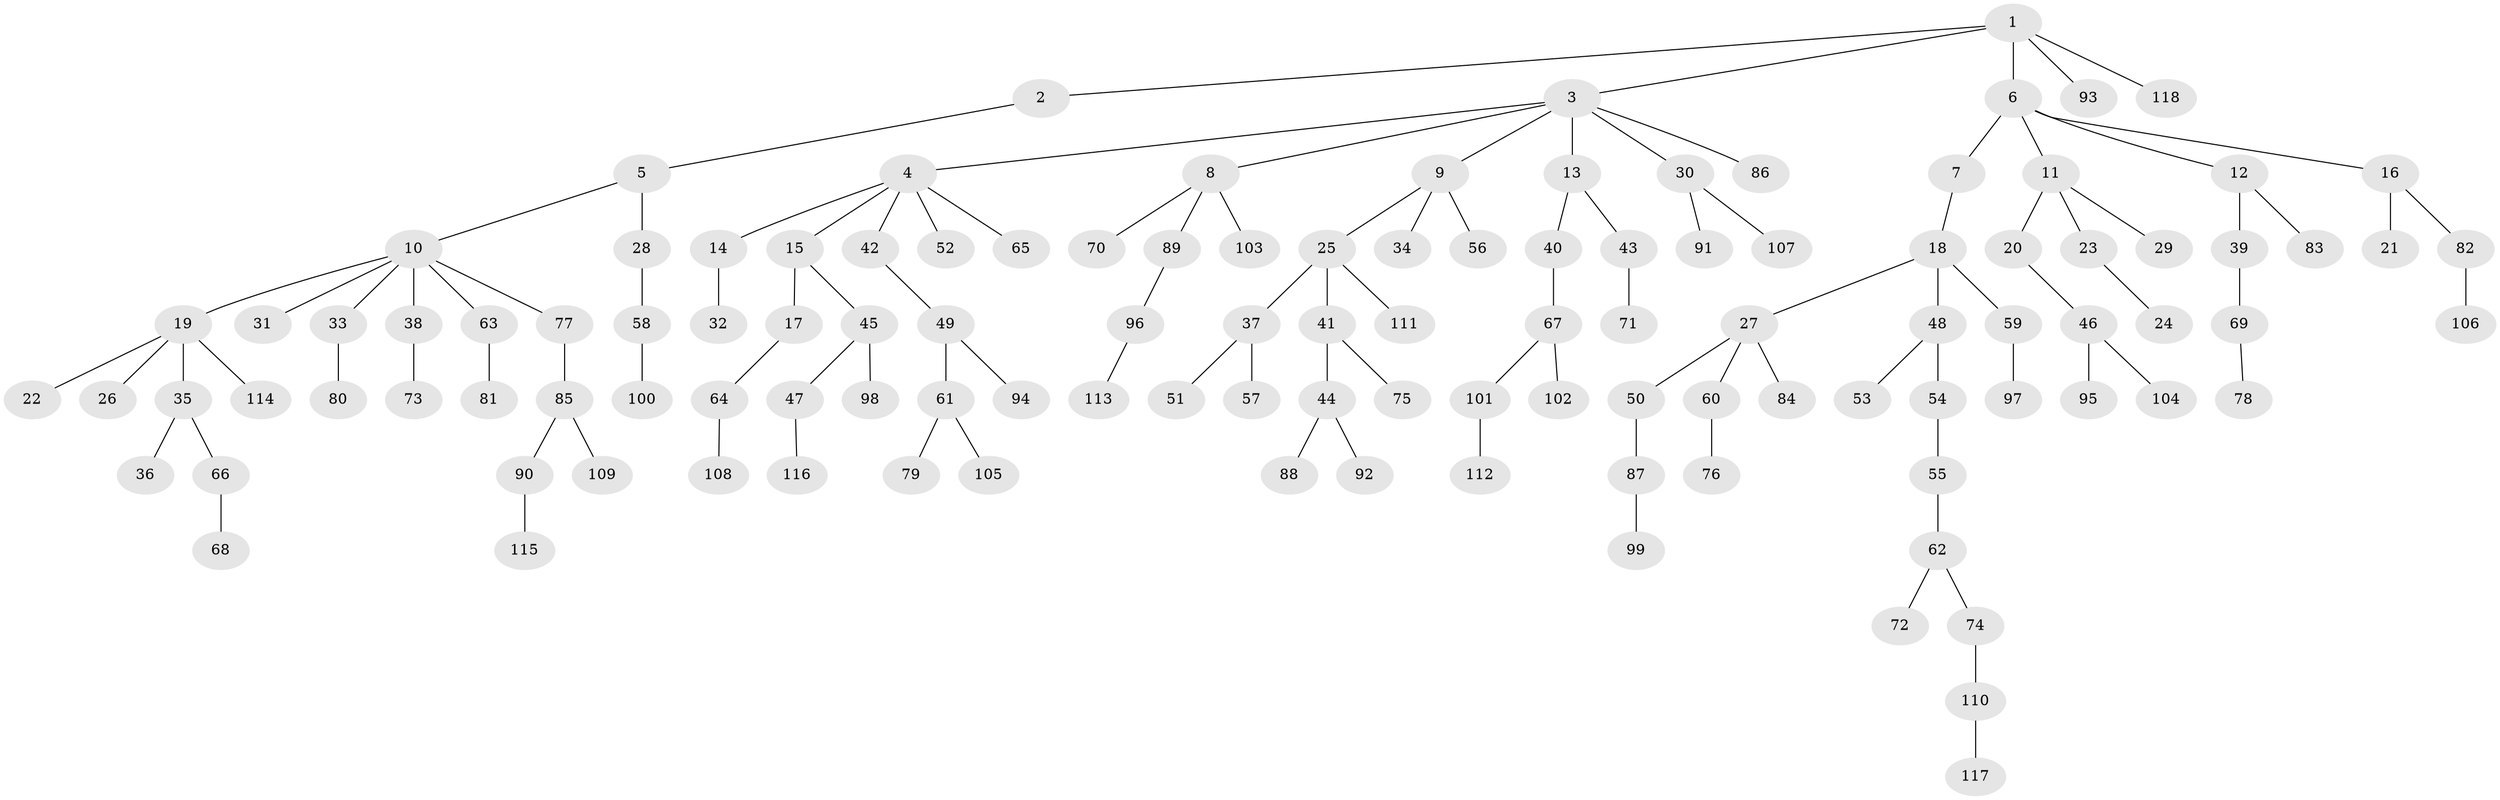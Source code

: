 // coarse degree distribution, {5: 0.03389830508474576, 10: 0.01694915254237288, 3: 0.11864406779661017, 4: 0.05084745762711865, 1: 0.576271186440678, 7: 0.01694915254237288, 2: 0.1864406779661017}
// Generated by graph-tools (version 1.1) at 2025/19/03/04/25 18:19:11]
// undirected, 118 vertices, 117 edges
graph export_dot {
graph [start="1"]
  node [color=gray90,style=filled];
  1;
  2;
  3;
  4;
  5;
  6;
  7;
  8;
  9;
  10;
  11;
  12;
  13;
  14;
  15;
  16;
  17;
  18;
  19;
  20;
  21;
  22;
  23;
  24;
  25;
  26;
  27;
  28;
  29;
  30;
  31;
  32;
  33;
  34;
  35;
  36;
  37;
  38;
  39;
  40;
  41;
  42;
  43;
  44;
  45;
  46;
  47;
  48;
  49;
  50;
  51;
  52;
  53;
  54;
  55;
  56;
  57;
  58;
  59;
  60;
  61;
  62;
  63;
  64;
  65;
  66;
  67;
  68;
  69;
  70;
  71;
  72;
  73;
  74;
  75;
  76;
  77;
  78;
  79;
  80;
  81;
  82;
  83;
  84;
  85;
  86;
  87;
  88;
  89;
  90;
  91;
  92;
  93;
  94;
  95;
  96;
  97;
  98;
  99;
  100;
  101;
  102;
  103;
  104;
  105;
  106;
  107;
  108;
  109;
  110;
  111;
  112;
  113;
  114;
  115;
  116;
  117;
  118;
  1 -- 2;
  1 -- 3;
  1 -- 6;
  1 -- 93;
  1 -- 118;
  2 -- 5;
  3 -- 4;
  3 -- 8;
  3 -- 9;
  3 -- 13;
  3 -- 30;
  3 -- 86;
  4 -- 14;
  4 -- 15;
  4 -- 42;
  4 -- 52;
  4 -- 65;
  5 -- 10;
  5 -- 28;
  6 -- 7;
  6 -- 11;
  6 -- 12;
  6 -- 16;
  7 -- 18;
  8 -- 70;
  8 -- 89;
  8 -- 103;
  9 -- 25;
  9 -- 34;
  9 -- 56;
  10 -- 19;
  10 -- 31;
  10 -- 33;
  10 -- 38;
  10 -- 63;
  10 -- 77;
  11 -- 20;
  11 -- 23;
  11 -- 29;
  12 -- 39;
  12 -- 83;
  13 -- 40;
  13 -- 43;
  14 -- 32;
  15 -- 17;
  15 -- 45;
  16 -- 21;
  16 -- 82;
  17 -- 64;
  18 -- 27;
  18 -- 48;
  18 -- 59;
  19 -- 22;
  19 -- 26;
  19 -- 35;
  19 -- 114;
  20 -- 46;
  23 -- 24;
  25 -- 37;
  25 -- 41;
  25 -- 111;
  27 -- 50;
  27 -- 60;
  27 -- 84;
  28 -- 58;
  30 -- 91;
  30 -- 107;
  33 -- 80;
  35 -- 36;
  35 -- 66;
  37 -- 51;
  37 -- 57;
  38 -- 73;
  39 -- 69;
  40 -- 67;
  41 -- 44;
  41 -- 75;
  42 -- 49;
  43 -- 71;
  44 -- 88;
  44 -- 92;
  45 -- 47;
  45 -- 98;
  46 -- 95;
  46 -- 104;
  47 -- 116;
  48 -- 53;
  48 -- 54;
  49 -- 61;
  49 -- 94;
  50 -- 87;
  54 -- 55;
  55 -- 62;
  58 -- 100;
  59 -- 97;
  60 -- 76;
  61 -- 79;
  61 -- 105;
  62 -- 72;
  62 -- 74;
  63 -- 81;
  64 -- 108;
  66 -- 68;
  67 -- 101;
  67 -- 102;
  69 -- 78;
  74 -- 110;
  77 -- 85;
  82 -- 106;
  85 -- 90;
  85 -- 109;
  87 -- 99;
  89 -- 96;
  90 -- 115;
  96 -- 113;
  101 -- 112;
  110 -- 117;
}
